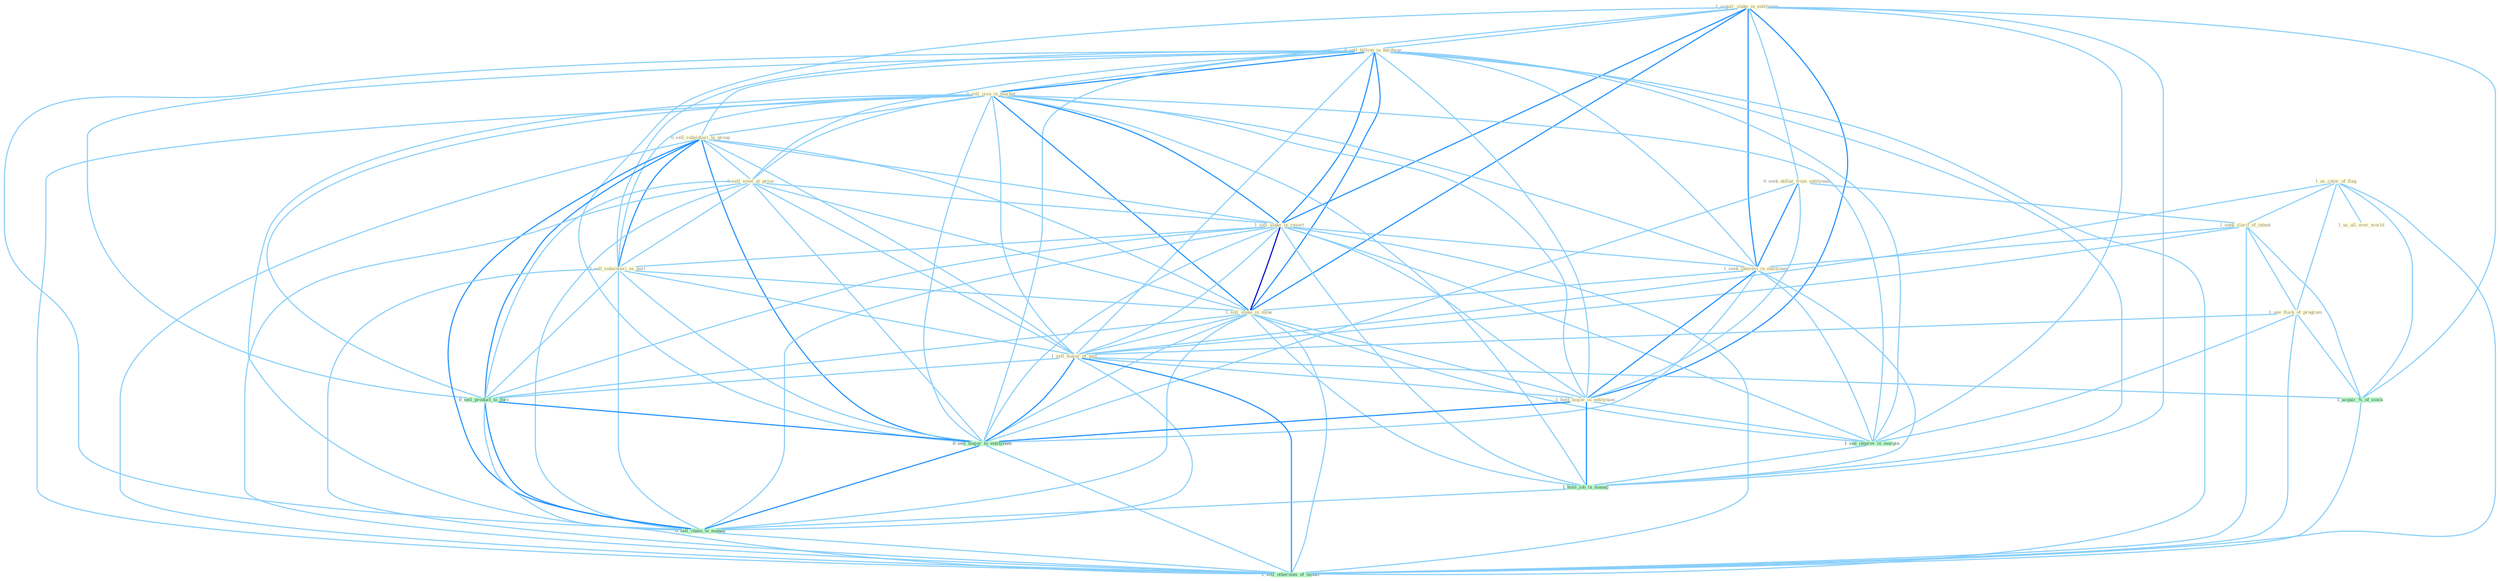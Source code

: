 Graph G{ 
    node
    [shape=polygon,style=filled,width=.5,height=.06,color="#BDFCC9",fixedsize=true,fontsize=4,
    fontcolor="#2f4f4f"];
    {node
    [color="#ffffe0", fontcolor="#8b7d6b"] "1_acquir_stake_in_entitynam " "0_seek_dollar_from_entitynam " "0_sell_billion_in_hardwar " "0_sell_issu_in_market " "1_us_color_of_flag " "0_sell_subsidiari_to_group " "1_us_all_over_world " "1_seek_clarif_of_intent " "0_sell_steel_at_price " "1_sell_stake_in_resort " "0_sell_subsidiari_as_part " "1_seek_interest_in_entitynam " "1_sell_stake_in_mine " "1_see_flock_of_program " "1_sell_major_of_unit " "1_hold_major_in_entitynam "}
{node [color="#fff0f5", fontcolor="#b22222"]}
edge [color="#B0E2FF"];

	"1_acquir_stake_in_entitynam " -- "0_seek_dollar_from_entitynam " [w="1", color="#87cefa" ];
	"1_acquir_stake_in_entitynam " -- "0_sell_billion_in_hardwar " [w="1", color="#87cefa" ];
	"1_acquir_stake_in_entitynam " -- "0_sell_issu_in_market " [w="1", color="#87cefa" ];
	"1_acquir_stake_in_entitynam " -- "1_sell_stake_in_resort " [w="2", color="#1e90ff" , len=0.8];
	"1_acquir_stake_in_entitynam " -- "1_seek_interest_in_entitynam " [w="2", color="#1e90ff" , len=0.8];
	"1_acquir_stake_in_entitynam " -- "1_sell_stake_in_mine " [w="2", color="#1e90ff" , len=0.8];
	"1_acquir_stake_in_entitynam " -- "1_hold_major_in_entitynam " [w="2", color="#1e90ff" , len=0.8];
	"1_acquir_stake_in_entitynam " -- "1_see_improv_in_margin " [w="1", color="#87cefa" ];
	"1_acquir_stake_in_entitynam " -- "1_acquir_%_of_stock " [w="1", color="#87cefa" ];
	"1_acquir_stake_in_entitynam " -- "1_hold_job_in_manag " [w="1", color="#87cefa" ];
	"1_acquir_stake_in_entitynam " -- "0_sell_major_to_entitynam " [w="1", color="#87cefa" ];
	"0_seek_dollar_from_entitynam " -- "1_seek_clarif_of_intent " [w="1", color="#87cefa" ];
	"0_seek_dollar_from_entitynam " -- "1_seek_interest_in_entitynam " [w="2", color="#1e90ff" , len=0.8];
	"0_seek_dollar_from_entitynam " -- "1_hold_major_in_entitynam " [w="1", color="#87cefa" ];
	"0_seek_dollar_from_entitynam " -- "0_sell_major_to_entitynam " [w="1", color="#87cefa" ];
	"0_sell_billion_in_hardwar " -- "0_sell_issu_in_market " [w="2", color="#1e90ff" , len=0.8];
	"0_sell_billion_in_hardwar " -- "0_sell_subsidiari_to_group " [w="1", color="#87cefa" ];
	"0_sell_billion_in_hardwar " -- "0_sell_steel_at_price " [w="1", color="#87cefa" ];
	"0_sell_billion_in_hardwar " -- "1_sell_stake_in_resort " [w="2", color="#1e90ff" , len=0.8];
	"0_sell_billion_in_hardwar " -- "0_sell_subsidiari_as_part " [w="1", color="#87cefa" ];
	"0_sell_billion_in_hardwar " -- "1_seek_interest_in_entitynam " [w="1", color="#87cefa" ];
	"0_sell_billion_in_hardwar " -- "1_sell_stake_in_mine " [w="2", color="#1e90ff" , len=0.8];
	"0_sell_billion_in_hardwar " -- "1_sell_major_of_unit " [w="1", color="#87cefa" ];
	"0_sell_billion_in_hardwar " -- "1_hold_major_in_entitynam " [w="1", color="#87cefa" ];
	"0_sell_billion_in_hardwar " -- "1_see_improv_in_margin " [w="1", color="#87cefa" ];
	"0_sell_billion_in_hardwar " -- "1_hold_job_in_manag " [w="1", color="#87cefa" ];
	"0_sell_billion_in_hardwar " -- "0_sell_product_to_forc " [w="1", color="#87cefa" ];
	"0_sell_billion_in_hardwar " -- "0_sell_major_to_entitynam " [w="1", color="#87cefa" ];
	"0_sell_billion_in_hardwar " -- "0_sell_chain_to_manag " [w="1", color="#87cefa" ];
	"0_sell_billion_in_hardwar " -- "1_sell_othernum_of_model " [w="1", color="#87cefa" ];
	"0_sell_issu_in_market " -- "0_sell_subsidiari_to_group " [w="1", color="#87cefa" ];
	"0_sell_issu_in_market " -- "0_sell_steel_at_price " [w="1", color="#87cefa" ];
	"0_sell_issu_in_market " -- "1_sell_stake_in_resort " [w="2", color="#1e90ff" , len=0.8];
	"0_sell_issu_in_market " -- "0_sell_subsidiari_as_part " [w="1", color="#87cefa" ];
	"0_sell_issu_in_market " -- "1_seek_interest_in_entitynam " [w="1", color="#87cefa" ];
	"0_sell_issu_in_market " -- "1_sell_stake_in_mine " [w="2", color="#1e90ff" , len=0.8];
	"0_sell_issu_in_market " -- "1_sell_major_of_unit " [w="1", color="#87cefa" ];
	"0_sell_issu_in_market " -- "1_hold_major_in_entitynam " [w="1", color="#87cefa" ];
	"0_sell_issu_in_market " -- "1_see_improv_in_margin " [w="1", color="#87cefa" ];
	"0_sell_issu_in_market " -- "1_hold_job_in_manag " [w="1", color="#87cefa" ];
	"0_sell_issu_in_market " -- "0_sell_product_to_forc " [w="1", color="#87cefa" ];
	"0_sell_issu_in_market " -- "0_sell_major_to_entitynam " [w="1", color="#87cefa" ];
	"0_sell_issu_in_market " -- "0_sell_chain_to_manag " [w="1", color="#87cefa" ];
	"0_sell_issu_in_market " -- "1_sell_othernum_of_model " [w="1", color="#87cefa" ];
	"1_us_color_of_flag " -- "1_us_all_over_world " [w="1", color="#87cefa" ];
	"1_us_color_of_flag " -- "1_seek_clarif_of_intent " [w="1", color="#87cefa" ];
	"1_us_color_of_flag " -- "1_see_flock_of_program " [w="1", color="#87cefa" ];
	"1_us_color_of_flag " -- "1_sell_major_of_unit " [w="1", color="#87cefa" ];
	"1_us_color_of_flag " -- "1_acquir_%_of_stock " [w="1", color="#87cefa" ];
	"1_us_color_of_flag " -- "1_sell_othernum_of_model " [w="1", color="#87cefa" ];
	"0_sell_subsidiari_to_group " -- "0_sell_steel_at_price " [w="1", color="#87cefa" ];
	"0_sell_subsidiari_to_group " -- "1_sell_stake_in_resort " [w="1", color="#87cefa" ];
	"0_sell_subsidiari_to_group " -- "0_sell_subsidiari_as_part " [w="2", color="#1e90ff" , len=0.8];
	"0_sell_subsidiari_to_group " -- "1_sell_stake_in_mine " [w="1", color="#87cefa" ];
	"0_sell_subsidiari_to_group " -- "1_sell_major_of_unit " [w="1", color="#87cefa" ];
	"0_sell_subsidiari_to_group " -- "0_sell_product_to_forc " [w="2", color="#1e90ff" , len=0.8];
	"0_sell_subsidiari_to_group " -- "0_sell_major_to_entitynam " [w="2", color="#1e90ff" , len=0.8];
	"0_sell_subsidiari_to_group " -- "0_sell_chain_to_manag " [w="2", color="#1e90ff" , len=0.8];
	"0_sell_subsidiari_to_group " -- "1_sell_othernum_of_model " [w="1", color="#87cefa" ];
	"1_seek_clarif_of_intent " -- "1_seek_interest_in_entitynam " [w="1", color="#87cefa" ];
	"1_seek_clarif_of_intent " -- "1_see_flock_of_program " [w="1", color="#87cefa" ];
	"1_seek_clarif_of_intent " -- "1_sell_major_of_unit " [w="1", color="#87cefa" ];
	"1_seek_clarif_of_intent " -- "1_acquir_%_of_stock " [w="1", color="#87cefa" ];
	"1_seek_clarif_of_intent " -- "1_sell_othernum_of_model " [w="1", color="#87cefa" ];
	"0_sell_steel_at_price " -- "1_sell_stake_in_resort " [w="1", color="#87cefa" ];
	"0_sell_steel_at_price " -- "0_sell_subsidiari_as_part " [w="1", color="#87cefa" ];
	"0_sell_steel_at_price " -- "1_sell_stake_in_mine " [w="1", color="#87cefa" ];
	"0_sell_steel_at_price " -- "1_sell_major_of_unit " [w="1", color="#87cefa" ];
	"0_sell_steel_at_price " -- "0_sell_product_to_forc " [w="1", color="#87cefa" ];
	"0_sell_steel_at_price " -- "0_sell_major_to_entitynam " [w="1", color="#87cefa" ];
	"0_sell_steel_at_price " -- "0_sell_chain_to_manag " [w="1", color="#87cefa" ];
	"0_sell_steel_at_price " -- "1_sell_othernum_of_model " [w="1", color="#87cefa" ];
	"1_sell_stake_in_resort " -- "0_sell_subsidiari_as_part " [w="1", color="#87cefa" ];
	"1_sell_stake_in_resort " -- "1_seek_interest_in_entitynam " [w="1", color="#87cefa" ];
	"1_sell_stake_in_resort " -- "1_sell_stake_in_mine " [w="3", color="#0000cd" , len=0.6];
	"1_sell_stake_in_resort " -- "1_sell_major_of_unit " [w="1", color="#87cefa" ];
	"1_sell_stake_in_resort " -- "1_hold_major_in_entitynam " [w="1", color="#87cefa" ];
	"1_sell_stake_in_resort " -- "1_see_improv_in_margin " [w="1", color="#87cefa" ];
	"1_sell_stake_in_resort " -- "1_hold_job_in_manag " [w="1", color="#87cefa" ];
	"1_sell_stake_in_resort " -- "0_sell_product_to_forc " [w="1", color="#87cefa" ];
	"1_sell_stake_in_resort " -- "0_sell_major_to_entitynam " [w="1", color="#87cefa" ];
	"1_sell_stake_in_resort " -- "0_sell_chain_to_manag " [w="1", color="#87cefa" ];
	"1_sell_stake_in_resort " -- "1_sell_othernum_of_model " [w="1", color="#87cefa" ];
	"0_sell_subsidiari_as_part " -- "1_sell_stake_in_mine " [w="1", color="#87cefa" ];
	"0_sell_subsidiari_as_part " -- "1_sell_major_of_unit " [w="1", color="#87cefa" ];
	"0_sell_subsidiari_as_part " -- "0_sell_product_to_forc " [w="1", color="#87cefa" ];
	"0_sell_subsidiari_as_part " -- "0_sell_major_to_entitynam " [w="1", color="#87cefa" ];
	"0_sell_subsidiari_as_part " -- "0_sell_chain_to_manag " [w="1", color="#87cefa" ];
	"0_sell_subsidiari_as_part " -- "1_sell_othernum_of_model " [w="1", color="#87cefa" ];
	"1_seek_interest_in_entitynam " -- "1_sell_stake_in_mine " [w="1", color="#87cefa" ];
	"1_seek_interest_in_entitynam " -- "1_hold_major_in_entitynam " [w="2", color="#1e90ff" , len=0.8];
	"1_seek_interest_in_entitynam " -- "1_see_improv_in_margin " [w="1", color="#87cefa" ];
	"1_seek_interest_in_entitynam " -- "1_hold_job_in_manag " [w="1", color="#87cefa" ];
	"1_seek_interest_in_entitynam " -- "0_sell_major_to_entitynam " [w="1", color="#87cefa" ];
	"1_sell_stake_in_mine " -- "1_sell_major_of_unit " [w="1", color="#87cefa" ];
	"1_sell_stake_in_mine " -- "1_hold_major_in_entitynam " [w="1", color="#87cefa" ];
	"1_sell_stake_in_mine " -- "1_see_improv_in_margin " [w="1", color="#87cefa" ];
	"1_sell_stake_in_mine " -- "1_hold_job_in_manag " [w="1", color="#87cefa" ];
	"1_sell_stake_in_mine " -- "0_sell_product_to_forc " [w="1", color="#87cefa" ];
	"1_sell_stake_in_mine " -- "0_sell_major_to_entitynam " [w="1", color="#87cefa" ];
	"1_sell_stake_in_mine " -- "0_sell_chain_to_manag " [w="1", color="#87cefa" ];
	"1_sell_stake_in_mine " -- "1_sell_othernum_of_model " [w="1", color="#87cefa" ];
	"1_see_flock_of_program " -- "1_sell_major_of_unit " [w="1", color="#87cefa" ];
	"1_see_flock_of_program " -- "1_see_improv_in_margin " [w="1", color="#87cefa" ];
	"1_see_flock_of_program " -- "1_acquir_%_of_stock " [w="1", color="#87cefa" ];
	"1_see_flock_of_program " -- "1_sell_othernum_of_model " [w="1", color="#87cefa" ];
	"1_sell_major_of_unit " -- "1_hold_major_in_entitynam " [w="1", color="#87cefa" ];
	"1_sell_major_of_unit " -- "1_acquir_%_of_stock " [w="1", color="#87cefa" ];
	"1_sell_major_of_unit " -- "0_sell_product_to_forc " [w="1", color="#87cefa" ];
	"1_sell_major_of_unit " -- "0_sell_major_to_entitynam " [w="2", color="#1e90ff" , len=0.8];
	"1_sell_major_of_unit " -- "0_sell_chain_to_manag " [w="1", color="#87cefa" ];
	"1_sell_major_of_unit " -- "1_sell_othernum_of_model " [w="2", color="#1e90ff" , len=0.8];
	"1_hold_major_in_entitynam " -- "1_see_improv_in_margin " [w="1", color="#87cefa" ];
	"1_hold_major_in_entitynam " -- "1_hold_job_in_manag " [w="2", color="#1e90ff" , len=0.8];
	"1_hold_major_in_entitynam " -- "0_sell_major_to_entitynam " [w="2", color="#1e90ff" , len=0.8];
	"1_see_improv_in_margin " -- "1_hold_job_in_manag " [w="1", color="#87cefa" ];
	"1_acquir_%_of_stock " -- "1_sell_othernum_of_model " [w="1", color="#87cefa" ];
	"1_hold_job_in_manag " -- "0_sell_chain_to_manag " [w="1", color="#87cefa" ];
	"0_sell_product_to_forc " -- "0_sell_major_to_entitynam " [w="2", color="#1e90ff" , len=0.8];
	"0_sell_product_to_forc " -- "0_sell_chain_to_manag " [w="2", color="#1e90ff" , len=0.8];
	"0_sell_product_to_forc " -- "1_sell_othernum_of_model " [w="1", color="#87cefa" ];
	"0_sell_major_to_entitynam " -- "0_sell_chain_to_manag " [w="2", color="#1e90ff" , len=0.8];
	"0_sell_major_to_entitynam " -- "1_sell_othernum_of_model " [w="1", color="#87cefa" ];
	"0_sell_chain_to_manag " -- "1_sell_othernum_of_model " [w="1", color="#87cefa" ];
}